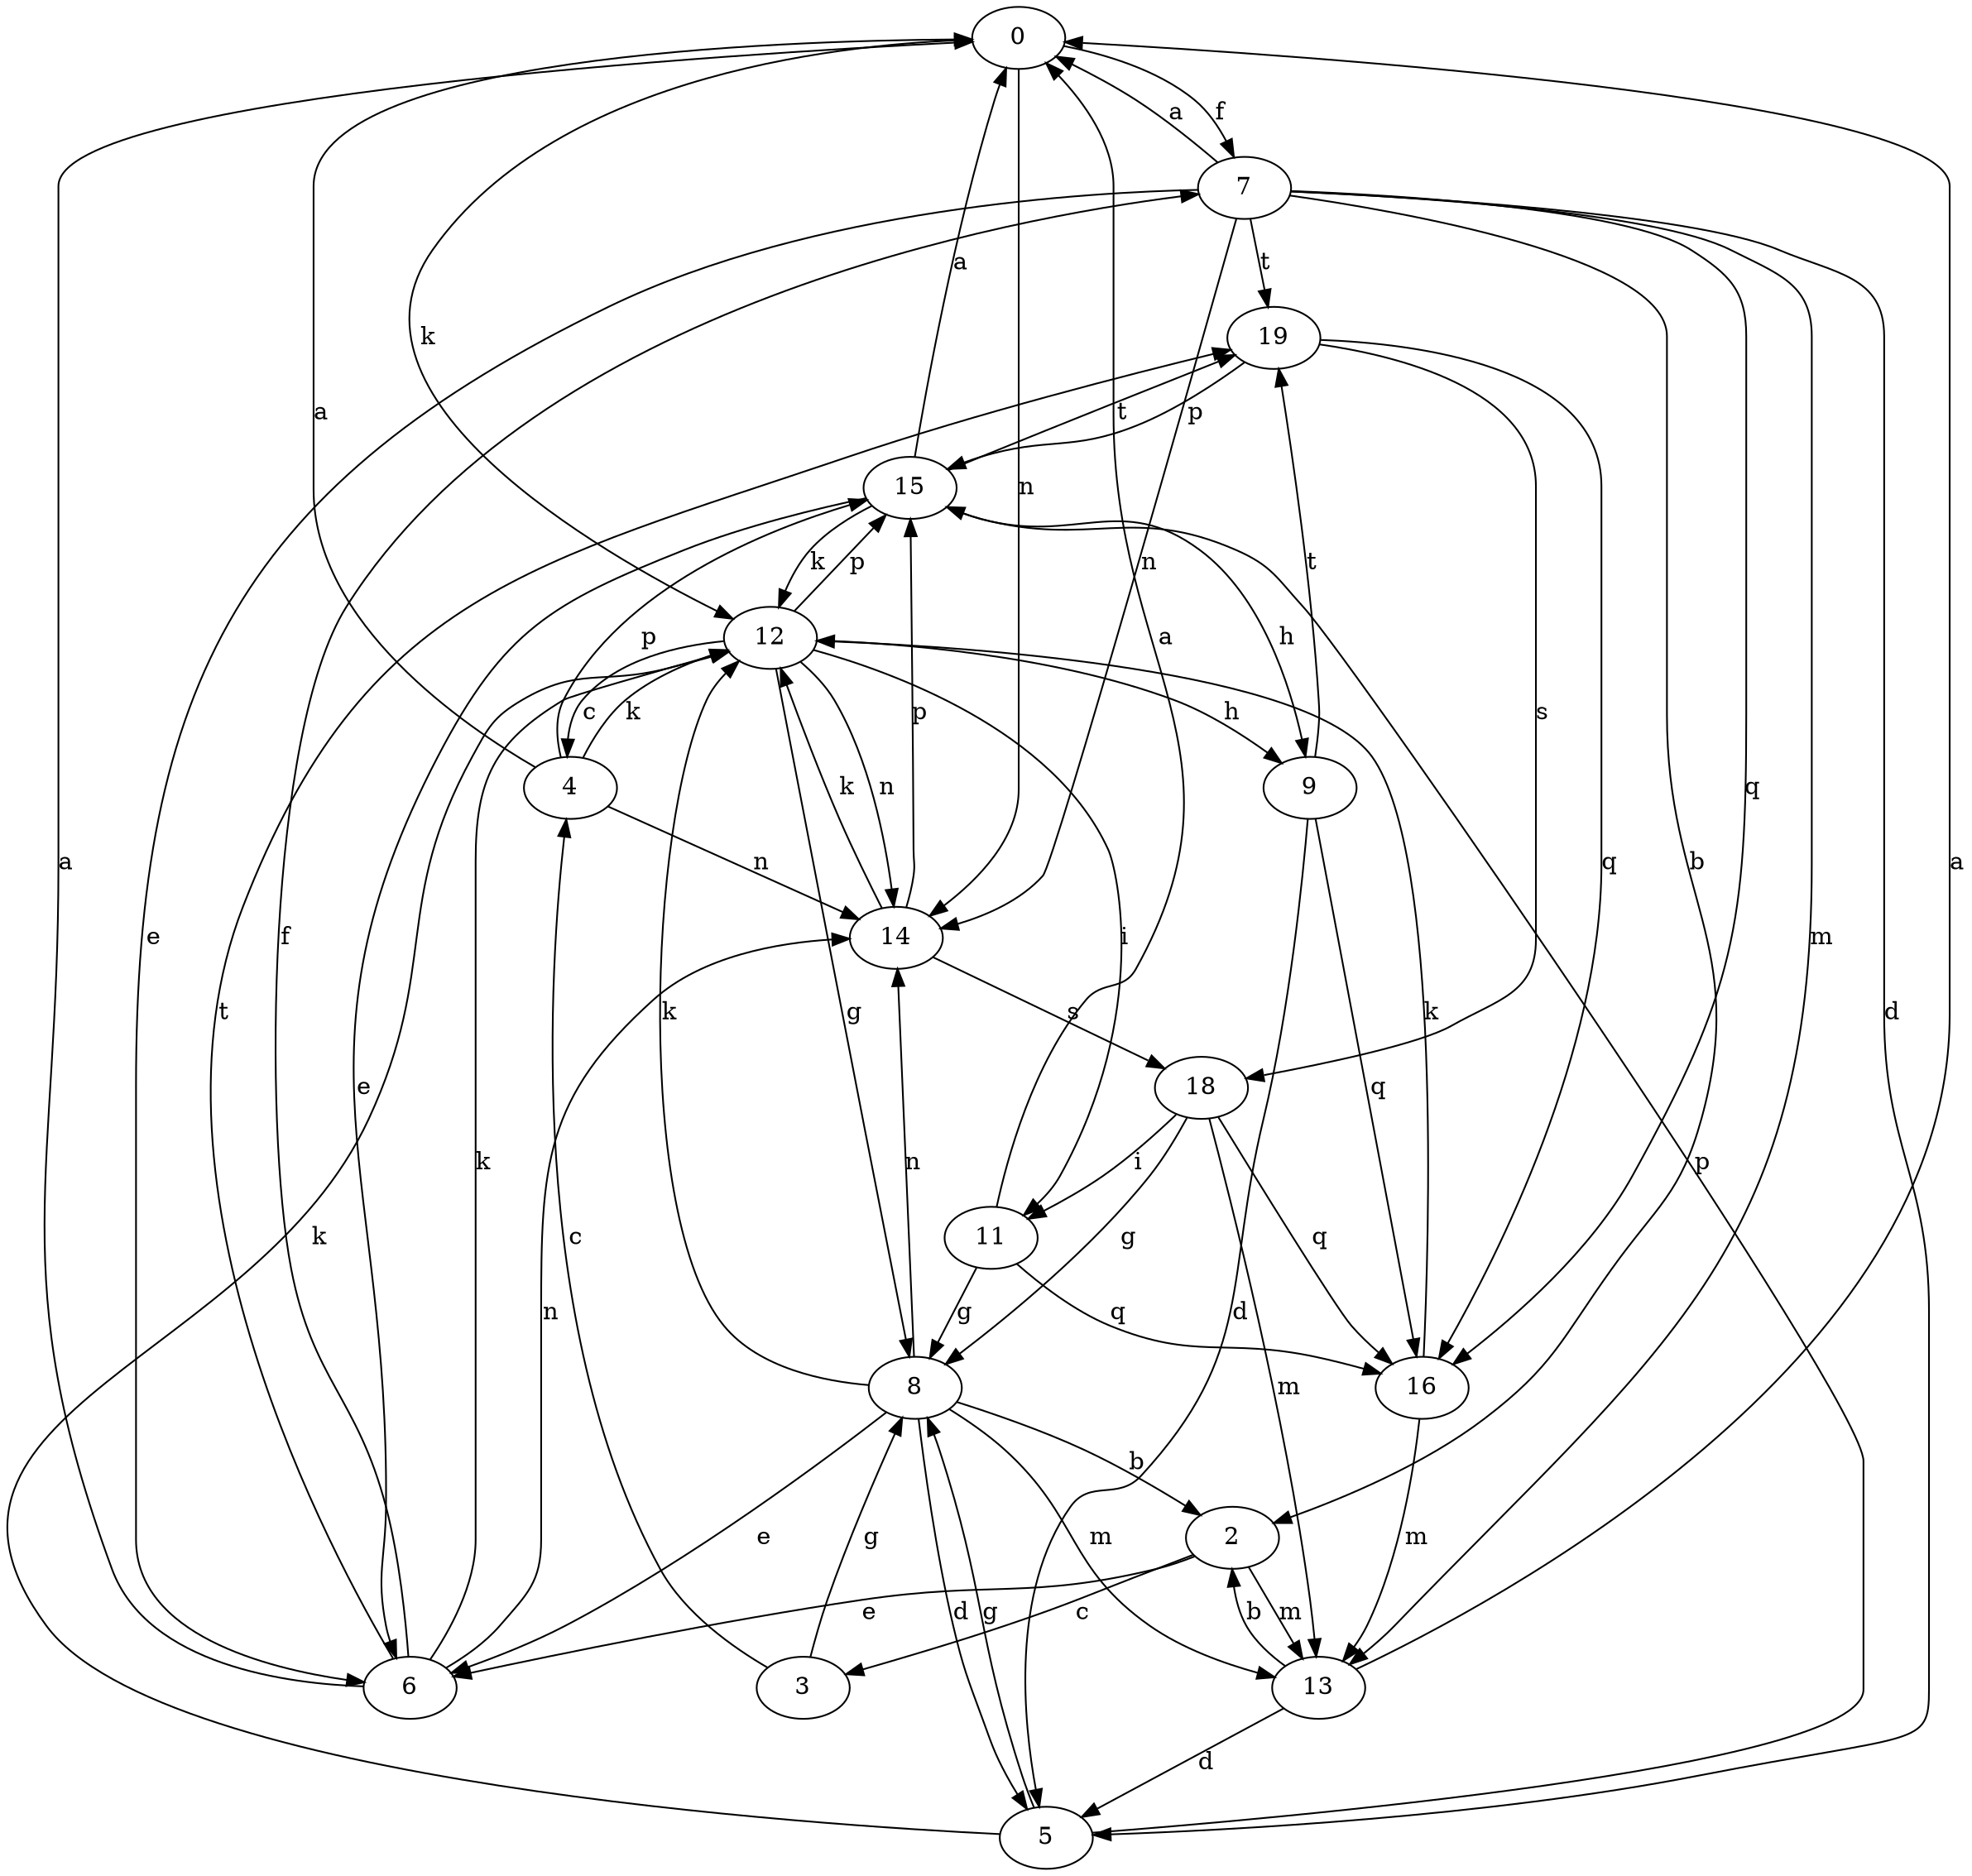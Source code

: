 strict digraph  {
0;
2;
3;
4;
5;
6;
7;
8;
9;
11;
12;
13;
14;
15;
16;
18;
19;
0 -> 7  [label=f];
0 -> 12  [label=k];
0 -> 14  [label=n];
2 -> 3  [label=c];
2 -> 6  [label=e];
2 -> 13  [label=m];
3 -> 4  [label=c];
3 -> 8  [label=g];
4 -> 0  [label=a];
4 -> 12  [label=k];
4 -> 14  [label=n];
4 -> 15  [label=p];
5 -> 8  [label=g];
5 -> 12  [label=k];
5 -> 15  [label=p];
6 -> 0  [label=a];
6 -> 7  [label=f];
6 -> 12  [label=k];
6 -> 14  [label=n];
6 -> 19  [label=t];
7 -> 0  [label=a];
7 -> 2  [label=b];
7 -> 5  [label=d];
7 -> 6  [label=e];
7 -> 13  [label=m];
7 -> 14  [label=n];
7 -> 16  [label=q];
7 -> 19  [label=t];
8 -> 2  [label=b];
8 -> 5  [label=d];
8 -> 6  [label=e];
8 -> 12  [label=k];
8 -> 13  [label=m];
8 -> 14  [label=n];
9 -> 5  [label=d];
9 -> 16  [label=q];
9 -> 19  [label=t];
11 -> 0  [label=a];
11 -> 8  [label=g];
11 -> 16  [label=q];
12 -> 4  [label=c];
12 -> 8  [label=g];
12 -> 9  [label=h];
12 -> 11  [label=i];
12 -> 14  [label=n];
12 -> 15  [label=p];
13 -> 0  [label=a];
13 -> 2  [label=b];
13 -> 5  [label=d];
14 -> 12  [label=k];
14 -> 15  [label=p];
14 -> 18  [label=s];
15 -> 0  [label=a];
15 -> 6  [label=e];
15 -> 9  [label=h];
15 -> 12  [label=k];
15 -> 19  [label=t];
16 -> 12  [label=k];
16 -> 13  [label=m];
18 -> 8  [label=g];
18 -> 11  [label=i];
18 -> 13  [label=m];
18 -> 16  [label=q];
19 -> 15  [label=p];
19 -> 16  [label=q];
19 -> 18  [label=s];
}
